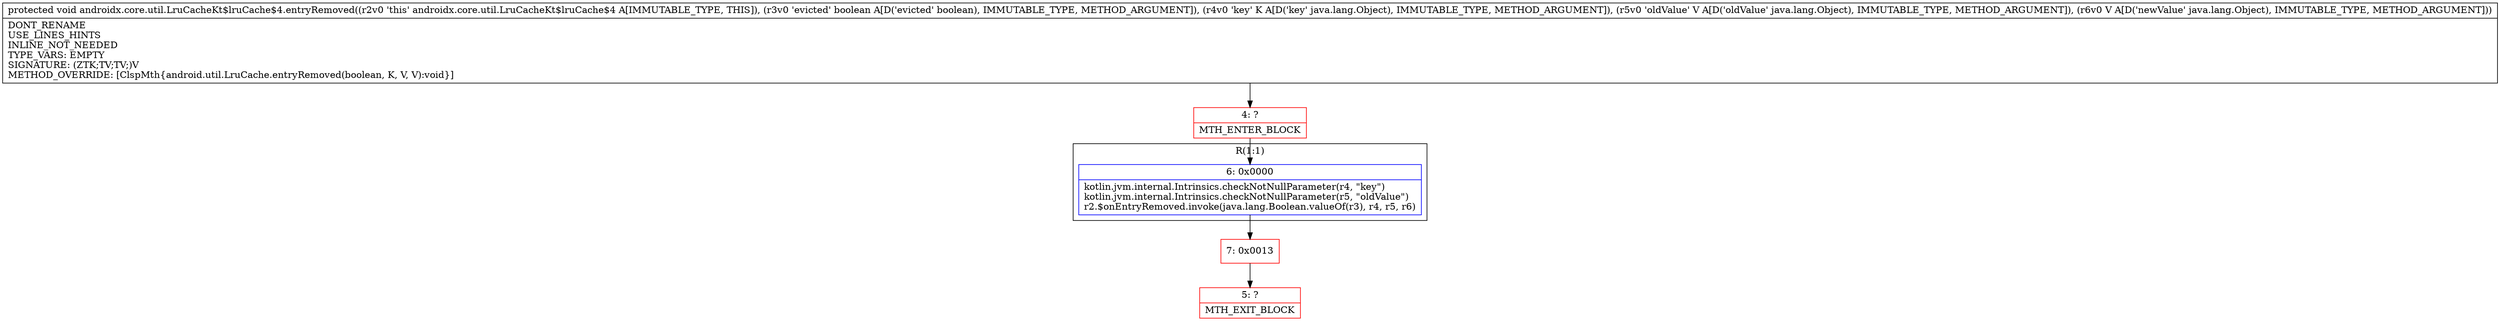 digraph "CFG forandroidx.core.util.LruCacheKt$lruCache$4.entryRemoved(ZLjava\/lang\/Object;Ljava\/lang\/Object;Ljava\/lang\/Object;)V" {
subgraph cluster_Region_1223207908 {
label = "R(1:1)";
node [shape=record,color=blue];
Node_6 [shape=record,label="{6\:\ 0x0000|kotlin.jvm.internal.Intrinsics.checkNotNullParameter(r4, \"key\")\lkotlin.jvm.internal.Intrinsics.checkNotNullParameter(r5, \"oldValue\")\lr2.$onEntryRemoved.invoke(java.lang.Boolean.valueOf(r3), r4, r5, r6)\l}"];
}
Node_4 [shape=record,color=red,label="{4\:\ ?|MTH_ENTER_BLOCK\l}"];
Node_7 [shape=record,color=red,label="{7\:\ 0x0013}"];
Node_5 [shape=record,color=red,label="{5\:\ ?|MTH_EXIT_BLOCK\l}"];
MethodNode[shape=record,label="{protected void androidx.core.util.LruCacheKt$lruCache$4.entryRemoved((r2v0 'this' androidx.core.util.LruCacheKt$lruCache$4 A[IMMUTABLE_TYPE, THIS]), (r3v0 'evicted' boolean A[D('evicted' boolean), IMMUTABLE_TYPE, METHOD_ARGUMENT]), (r4v0 'key' K A[D('key' java.lang.Object), IMMUTABLE_TYPE, METHOD_ARGUMENT]), (r5v0 'oldValue' V A[D('oldValue' java.lang.Object), IMMUTABLE_TYPE, METHOD_ARGUMENT]), (r6v0 V A[D('newValue' java.lang.Object), IMMUTABLE_TYPE, METHOD_ARGUMENT]))  | DONT_RENAME\lUSE_LINES_HINTS\lINLINE_NOT_NEEDED\lTYPE_VARS: EMPTY\lSIGNATURE: (ZTK;TV;TV;)V\lMETHOD_OVERRIDE: [ClspMth\{android.util.LruCache.entryRemoved(boolean, K, V, V):void\}]\l}"];
MethodNode -> Node_4;Node_6 -> Node_7;
Node_4 -> Node_6;
Node_7 -> Node_5;
}

